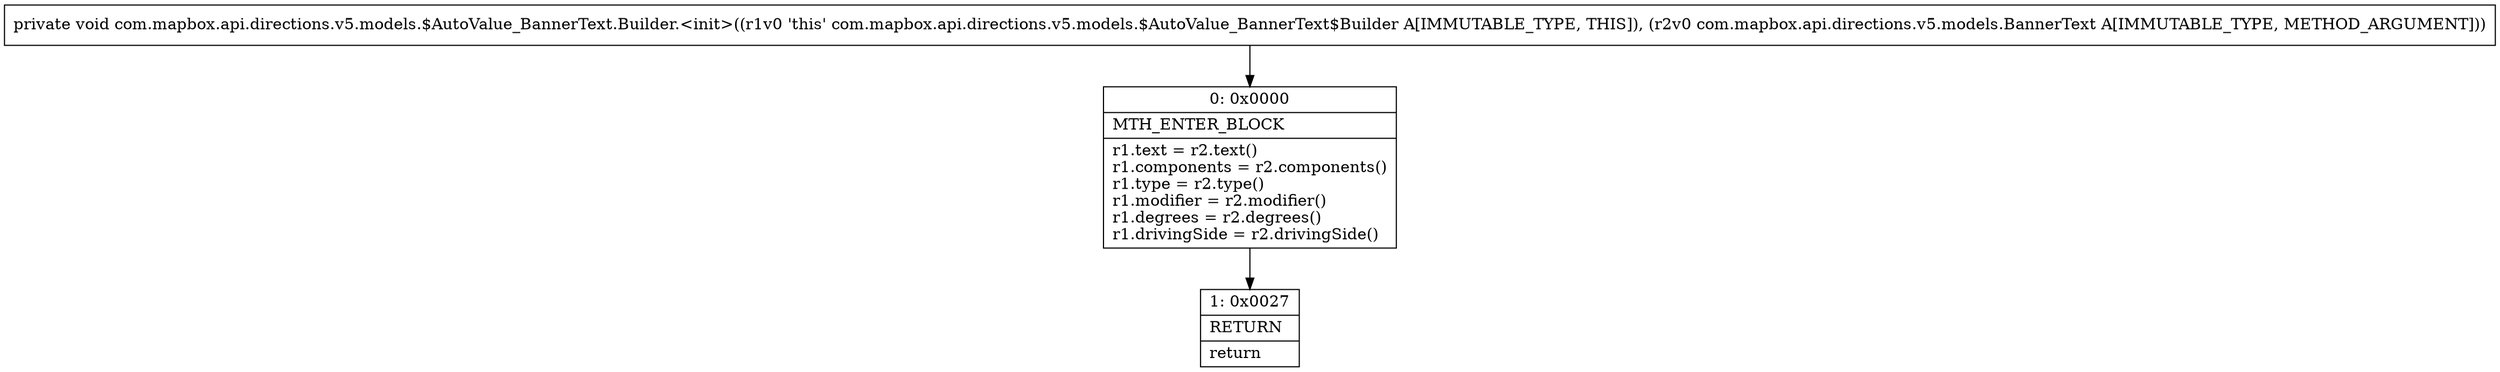 digraph "CFG forcom.mapbox.api.directions.v5.models.$AutoValue_BannerText.Builder.\<init\>(Lcom\/mapbox\/api\/directions\/v5\/models\/BannerText;)V" {
Node_0 [shape=record,label="{0\:\ 0x0000|MTH_ENTER_BLOCK\l|r1.text = r2.text()\lr1.components = r2.components()\lr1.type = r2.type()\lr1.modifier = r2.modifier()\lr1.degrees = r2.degrees()\lr1.drivingSide = r2.drivingSide()\l}"];
Node_1 [shape=record,label="{1\:\ 0x0027|RETURN\l|return\l}"];
MethodNode[shape=record,label="{private void com.mapbox.api.directions.v5.models.$AutoValue_BannerText.Builder.\<init\>((r1v0 'this' com.mapbox.api.directions.v5.models.$AutoValue_BannerText$Builder A[IMMUTABLE_TYPE, THIS]), (r2v0 com.mapbox.api.directions.v5.models.BannerText A[IMMUTABLE_TYPE, METHOD_ARGUMENT])) }"];
MethodNode -> Node_0;
Node_0 -> Node_1;
}

